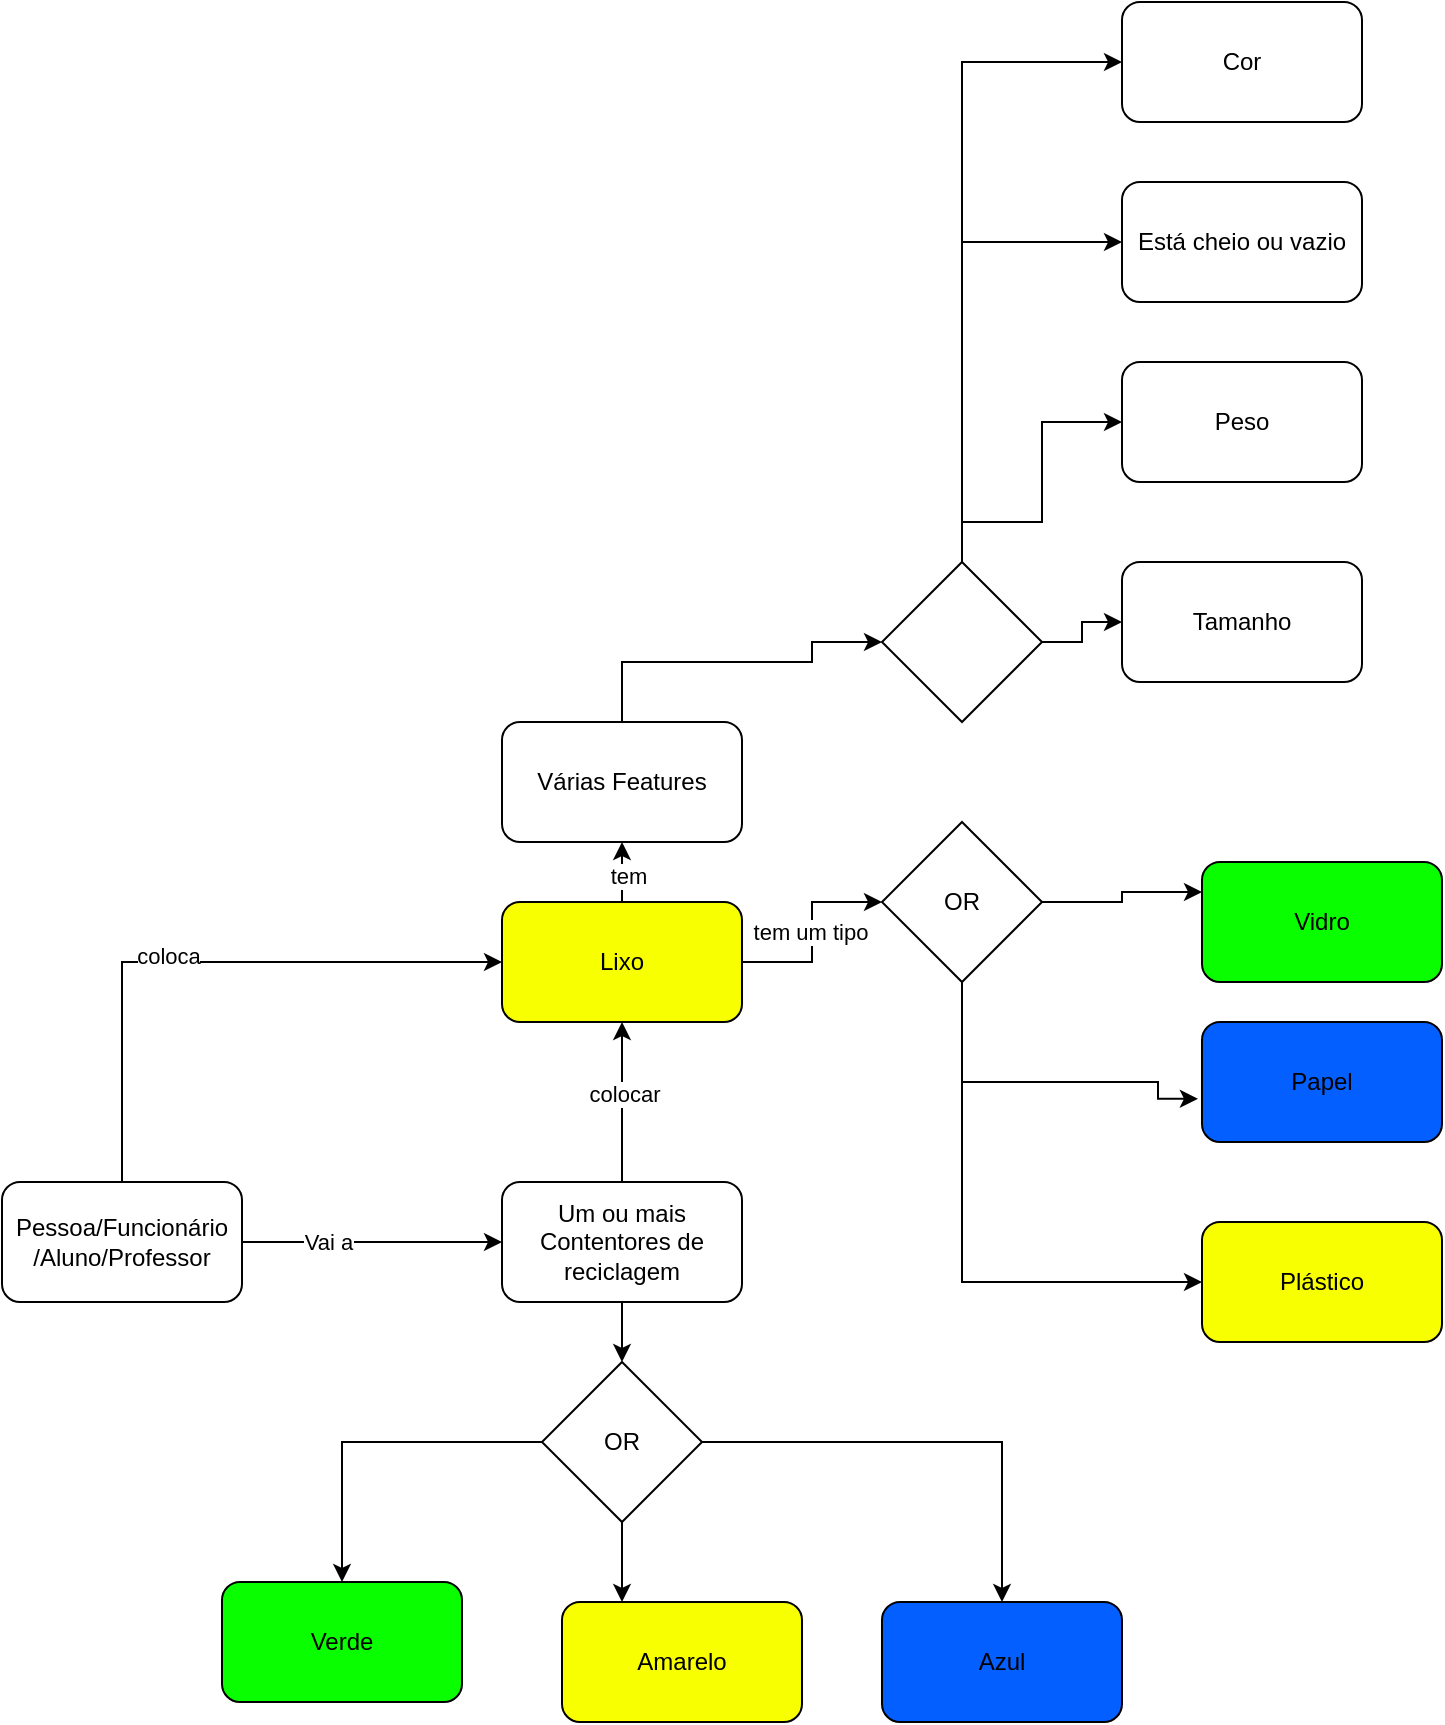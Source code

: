 <mxfile version="24.8.6">
  <diagram name="Página-1" id="_9dqT7qVHKzvXV5Yr8cT">
    <mxGraphModel dx="1282" dy="1700" grid="1" gridSize="10" guides="1" tooltips="1" connect="1" arrows="1" fold="1" page="1" pageScale="1" pageWidth="827" pageHeight="1169" math="0" shadow="0">
      <root>
        <mxCell id="0" />
        <mxCell id="1" parent="0" />
        <mxCell id="gu3f6pOVnsNYFpHRjJq9-3" style="edgeStyle=orthogonalEdgeStyle;rounded=0;orthogonalLoop=1;jettySize=auto;html=1;" edge="1" parent="1" source="gu3f6pOVnsNYFpHRjJq9-1" target="gu3f6pOVnsNYFpHRjJq9-2">
          <mxGeometry relative="1" as="geometry" />
        </mxCell>
        <mxCell id="gu3f6pOVnsNYFpHRjJq9-4" value="Vai a" style="edgeLabel;html=1;align=center;verticalAlign=middle;resizable=0;points=[];" vertex="1" connectable="0" parent="gu3f6pOVnsNYFpHRjJq9-3">
          <mxGeometry x="-0.342" relative="1" as="geometry">
            <mxPoint as="offset" />
          </mxGeometry>
        </mxCell>
        <mxCell id="gu3f6pOVnsNYFpHRjJq9-19" style="edgeStyle=orthogonalEdgeStyle;rounded=0;orthogonalLoop=1;jettySize=auto;html=1;entryX=0;entryY=0.5;entryDx=0;entryDy=0;" edge="1" parent="1" source="gu3f6pOVnsNYFpHRjJq9-1" target="gu3f6pOVnsNYFpHRjJq9-17">
          <mxGeometry relative="1" as="geometry">
            <Array as="points">
              <mxPoint x="140" y="120" />
            </Array>
          </mxGeometry>
        </mxCell>
        <mxCell id="gu3f6pOVnsNYFpHRjJq9-20" value="coloca" style="edgeLabel;html=1;align=center;verticalAlign=middle;resizable=0;points=[];" vertex="1" connectable="0" parent="gu3f6pOVnsNYFpHRjJq9-19">
          <mxGeometry x="-0.115" y="3" relative="1" as="geometry">
            <mxPoint as="offset" />
          </mxGeometry>
        </mxCell>
        <mxCell id="gu3f6pOVnsNYFpHRjJq9-1" value="Pessoa/Funcionário&lt;div&gt;/Aluno/Professor&lt;/div&gt;" style="rounded=1;whiteSpace=wrap;html=1;" vertex="1" parent="1">
          <mxGeometry x="80" y="230" width="120" height="60" as="geometry" />
        </mxCell>
        <mxCell id="gu3f6pOVnsNYFpHRjJq9-9" style="edgeStyle=orthogonalEdgeStyle;rounded=0;orthogonalLoop=1;jettySize=auto;html=1;" edge="1" parent="1" source="gu3f6pOVnsNYFpHRjJq9-2" target="gu3f6pOVnsNYFpHRjJq9-8">
          <mxGeometry relative="1" as="geometry" />
        </mxCell>
        <mxCell id="gu3f6pOVnsNYFpHRjJq9-18" style="edgeStyle=orthogonalEdgeStyle;rounded=0;orthogonalLoop=1;jettySize=auto;html=1;" edge="1" parent="1" source="gu3f6pOVnsNYFpHRjJq9-2" target="gu3f6pOVnsNYFpHRjJq9-17">
          <mxGeometry relative="1" as="geometry" />
        </mxCell>
        <mxCell id="gu3f6pOVnsNYFpHRjJq9-45" value="colocar" style="edgeLabel;html=1;align=center;verticalAlign=middle;resizable=0;points=[];" vertex="1" connectable="0" parent="gu3f6pOVnsNYFpHRjJq9-18">
          <mxGeometry x="0.1" y="-1" relative="1" as="geometry">
            <mxPoint as="offset" />
          </mxGeometry>
        </mxCell>
        <mxCell id="gu3f6pOVnsNYFpHRjJq9-2" value="Um ou mais&lt;div&gt;Contentores de reciclagem&lt;/div&gt;" style="rounded=1;whiteSpace=wrap;html=1;" vertex="1" parent="1">
          <mxGeometry x="330" y="230" width="120" height="60" as="geometry" />
        </mxCell>
        <mxCell id="gu3f6pOVnsNYFpHRjJq9-7" value="Verde" style="rounded=1;whiteSpace=wrap;html=1;fillColor=#09FF00;" vertex="1" parent="1">
          <mxGeometry x="190" y="430" width="120" height="60" as="geometry" />
        </mxCell>
        <mxCell id="gu3f6pOVnsNYFpHRjJq9-10" style="edgeStyle=orthogonalEdgeStyle;rounded=0;orthogonalLoop=1;jettySize=auto;html=1;entryX=0.5;entryY=0;entryDx=0;entryDy=0;" edge="1" parent="1" source="gu3f6pOVnsNYFpHRjJq9-8" target="gu3f6pOVnsNYFpHRjJq9-7">
          <mxGeometry relative="1" as="geometry" />
        </mxCell>
        <mxCell id="gu3f6pOVnsNYFpHRjJq9-12" style="edgeStyle=orthogonalEdgeStyle;rounded=0;orthogonalLoop=1;jettySize=auto;html=1;entryX=0.25;entryY=0;entryDx=0;entryDy=0;" edge="1" parent="1" source="gu3f6pOVnsNYFpHRjJq9-8" target="gu3f6pOVnsNYFpHRjJq9-11">
          <mxGeometry relative="1" as="geometry" />
        </mxCell>
        <mxCell id="gu3f6pOVnsNYFpHRjJq9-16" style="edgeStyle=orthogonalEdgeStyle;rounded=0;orthogonalLoop=1;jettySize=auto;html=1;" edge="1" parent="1" source="gu3f6pOVnsNYFpHRjJq9-8" target="gu3f6pOVnsNYFpHRjJq9-13">
          <mxGeometry relative="1" as="geometry" />
        </mxCell>
        <mxCell id="gu3f6pOVnsNYFpHRjJq9-8" value="OR" style="rhombus;whiteSpace=wrap;html=1;" vertex="1" parent="1">
          <mxGeometry x="350" y="320" width="80" height="80" as="geometry" />
        </mxCell>
        <mxCell id="gu3f6pOVnsNYFpHRjJq9-11" value="Amarelo" style="rounded=1;whiteSpace=wrap;html=1;fillColor=#F7FF00;" vertex="1" parent="1">
          <mxGeometry x="360" y="440" width="120" height="60" as="geometry" />
        </mxCell>
        <mxCell id="gu3f6pOVnsNYFpHRjJq9-13" value="Azul" style="rounded=1;whiteSpace=wrap;html=1;fillColor=#035FFF;" vertex="1" parent="1">
          <mxGeometry x="520" y="440" width="120" height="60" as="geometry" />
        </mxCell>
        <mxCell id="gu3f6pOVnsNYFpHRjJq9-22" style="edgeStyle=orthogonalEdgeStyle;rounded=0;orthogonalLoop=1;jettySize=auto;html=1;" edge="1" parent="1" source="gu3f6pOVnsNYFpHRjJq9-17" target="gu3f6pOVnsNYFpHRjJq9-21">
          <mxGeometry relative="1" as="geometry" />
        </mxCell>
        <mxCell id="gu3f6pOVnsNYFpHRjJq9-23" value="tem um tipo" style="edgeLabel;html=1;align=center;verticalAlign=middle;resizable=0;points=[];" vertex="1" connectable="0" parent="gu3f6pOVnsNYFpHRjJq9-22">
          <mxGeometry x="0.008" y="1" relative="1" as="geometry">
            <mxPoint as="offset" />
          </mxGeometry>
        </mxCell>
        <mxCell id="gu3f6pOVnsNYFpHRjJq9-32" style="edgeStyle=orthogonalEdgeStyle;rounded=0;orthogonalLoop=1;jettySize=auto;html=1;entryX=0.5;entryY=1;entryDx=0;entryDy=0;" edge="1" parent="1" source="gu3f6pOVnsNYFpHRjJq9-17" target="gu3f6pOVnsNYFpHRjJq9-31">
          <mxGeometry relative="1" as="geometry" />
        </mxCell>
        <mxCell id="gu3f6pOVnsNYFpHRjJq9-33" value="tem" style="edgeLabel;html=1;align=center;verticalAlign=middle;resizable=0;points=[];" vertex="1" connectable="0" parent="gu3f6pOVnsNYFpHRjJq9-32">
          <mxGeometry x="0.344" y="-3" relative="1" as="geometry">
            <mxPoint as="offset" />
          </mxGeometry>
        </mxCell>
        <mxCell id="gu3f6pOVnsNYFpHRjJq9-17" value="Lixo" style="rounded=1;whiteSpace=wrap;html=1;fillColor=#F7FF00;" vertex="1" parent="1">
          <mxGeometry x="330" y="90" width="120" height="60" as="geometry" />
        </mxCell>
        <mxCell id="gu3f6pOVnsNYFpHRjJq9-28" style="edgeStyle=orthogonalEdgeStyle;rounded=0;orthogonalLoop=1;jettySize=auto;html=1;entryX=0;entryY=0.25;entryDx=0;entryDy=0;" edge="1" parent="1" source="gu3f6pOVnsNYFpHRjJq9-21" target="gu3f6pOVnsNYFpHRjJq9-42">
          <mxGeometry relative="1" as="geometry">
            <mxPoint x="660" y="90" as="targetPoint" />
          </mxGeometry>
        </mxCell>
        <mxCell id="gu3f6pOVnsNYFpHRjJq9-30" style="edgeStyle=orthogonalEdgeStyle;rounded=0;orthogonalLoop=1;jettySize=auto;html=1;entryX=0;entryY=0.5;entryDx=0;entryDy=0;" edge="1" parent="1" source="gu3f6pOVnsNYFpHRjJq9-21" target="gu3f6pOVnsNYFpHRjJq9-27">
          <mxGeometry relative="1" as="geometry">
            <Array as="points">
              <mxPoint x="560" y="280" />
            </Array>
          </mxGeometry>
        </mxCell>
        <mxCell id="gu3f6pOVnsNYFpHRjJq9-21" value="&lt;div&gt;OR&lt;/div&gt;" style="rhombus;whiteSpace=wrap;html=1;" vertex="1" parent="1">
          <mxGeometry x="520" y="50" width="80" height="80" as="geometry" />
        </mxCell>
        <mxCell id="gu3f6pOVnsNYFpHRjJq9-25" value="Papel" style="rounded=1;whiteSpace=wrap;html=1;fillColor=#035FFF;" vertex="1" parent="1">
          <mxGeometry x="680" y="150" width="120" height="60" as="geometry" />
        </mxCell>
        <mxCell id="gu3f6pOVnsNYFpHRjJq9-27" value="Plástico" style="rounded=1;whiteSpace=wrap;html=1;fillColor=#F7FF00;" vertex="1" parent="1">
          <mxGeometry x="680" y="250" width="120" height="60" as="geometry" />
        </mxCell>
        <mxCell id="gu3f6pOVnsNYFpHRjJq9-29" style="edgeStyle=orthogonalEdgeStyle;rounded=0;orthogonalLoop=1;jettySize=auto;html=1;entryX=-0.017;entryY=0.64;entryDx=0;entryDy=0;entryPerimeter=0;" edge="1" parent="1" source="gu3f6pOVnsNYFpHRjJq9-21" target="gu3f6pOVnsNYFpHRjJq9-25">
          <mxGeometry relative="1" as="geometry">
            <Array as="points">
              <mxPoint x="560" y="180" />
              <mxPoint x="658" y="180" />
            </Array>
          </mxGeometry>
        </mxCell>
        <mxCell id="gu3f6pOVnsNYFpHRjJq9-35" style="edgeStyle=orthogonalEdgeStyle;rounded=0;orthogonalLoop=1;jettySize=auto;html=1;" edge="1" parent="1" source="gu3f6pOVnsNYFpHRjJq9-31" target="gu3f6pOVnsNYFpHRjJq9-34">
          <mxGeometry relative="1" as="geometry">
            <Array as="points">
              <mxPoint x="390" y="-30" />
              <mxPoint x="485" y="-30" />
              <mxPoint x="485" y="-40" />
            </Array>
          </mxGeometry>
        </mxCell>
        <mxCell id="gu3f6pOVnsNYFpHRjJq9-31" value="Várias Features" style="rounded=1;whiteSpace=wrap;html=1;" vertex="1" parent="1">
          <mxGeometry x="330" width="120" height="60" as="geometry" />
        </mxCell>
        <mxCell id="gu3f6pOVnsNYFpHRjJq9-37" style="edgeStyle=orthogonalEdgeStyle;rounded=0;orthogonalLoop=1;jettySize=auto;html=1;entryX=0;entryY=0.5;entryDx=0;entryDy=0;" edge="1" parent="1" source="gu3f6pOVnsNYFpHRjJq9-34" target="gu3f6pOVnsNYFpHRjJq9-36">
          <mxGeometry relative="1" as="geometry">
            <Array as="points">
              <mxPoint x="560" y="-100" />
              <mxPoint x="600" y="-100" />
              <mxPoint x="600" y="-150" />
            </Array>
          </mxGeometry>
        </mxCell>
        <mxCell id="gu3f6pOVnsNYFpHRjJq9-39" style="edgeStyle=orthogonalEdgeStyle;rounded=0;orthogonalLoop=1;jettySize=auto;html=1;" edge="1" parent="1" source="gu3f6pOVnsNYFpHRjJq9-34" target="gu3f6pOVnsNYFpHRjJq9-38">
          <mxGeometry relative="1" as="geometry" />
        </mxCell>
        <mxCell id="gu3f6pOVnsNYFpHRjJq9-41" style="edgeStyle=orthogonalEdgeStyle;rounded=0;orthogonalLoop=1;jettySize=auto;html=1;entryX=0;entryY=0.5;entryDx=0;entryDy=0;" edge="1" parent="1" source="gu3f6pOVnsNYFpHRjJq9-34" target="gu3f6pOVnsNYFpHRjJq9-40">
          <mxGeometry relative="1" as="geometry">
            <Array as="points">
              <mxPoint x="560" y="-240" />
            </Array>
          </mxGeometry>
        </mxCell>
        <mxCell id="gu3f6pOVnsNYFpHRjJq9-47" style="edgeStyle=orthogonalEdgeStyle;rounded=0;orthogonalLoop=1;jettySize=auto;html=1;entryX=0;entryY=0.5;entryDx=0;entryDy=0;" edge="1" parent="1" source="gu3f6pOVnsNYFpHRjJq9-34" target="gu3f6pOVnsNYFpHRjJq9-46">
          <mxGeometry relative="1" as="geometry">
            <Array as="points">
              <mxPoint x="560" y="-330" />
            </Array>
          </mxGeometry>
        </mxCell>
        <mxCell id="gu3f6pOVnsNYFpHRjJq9-34" value="" style="rhombus;whiteSpace=wrap;html=1;" vertex="1" parent="1">
          <mxGeometry x="520" y="-80" width="80" height="80" as="geometry" />
        </mxCell>
        <mxCell id="gu3f6pOVnsNYFpHRjJq9-36" value="Peso" style="rounded=1;whiteSpace=wrap;html=1;" vertex="1" parent="1">
          <mxGeometry x="640" y="-180" width="120" height="60" as="geometry" />
        </mxCell>
        <mxCell id="gu3f6pOVnsNYFpHRjJq9-38" value="Tamanho" style="rounded=1;whiteSpace=wrap;html=1;" vertex="1" parent="1">
          <mxGeometry x="640" y="-80" width="120" height="60" as="geometry" />
        </mxCell>
        <mxCell id="gu3f6pOVnsNYFpHRjJq9-40" value="Está cheio ou vazio" style="rounded=1;whiteSpace=wrap;html=1;" vertex="1" parent="1">
          <mxGeometry x="640" y="-270" width="120" height="60" as="geometry" />
        </mxCell>
        <mxCell id="gu3f6pOVnsNYFpHRjJq9-42" value="Vidro" style="rounded=1;whiteSpace=wrap;html=1;fillColor=#09FF00;" vertex="1" parent="1">
          <mxGeometry x="680" y="70" width="120" height="60" as="geometry" />
        </mxCell>
        <mxCell id="gu3f6pOVnsNYFpHRjJq9-46" value="Cor" style="rounded=1;whiteSpace=wrap;html=1;" vertex="1" parent="1">
          <mxGeometry x="640" y="-360" width="120" height="60" as="geometry" />
        </mxCell>
      </root>
    </mxGraphModel>
  </diagram>
</mxfile>
